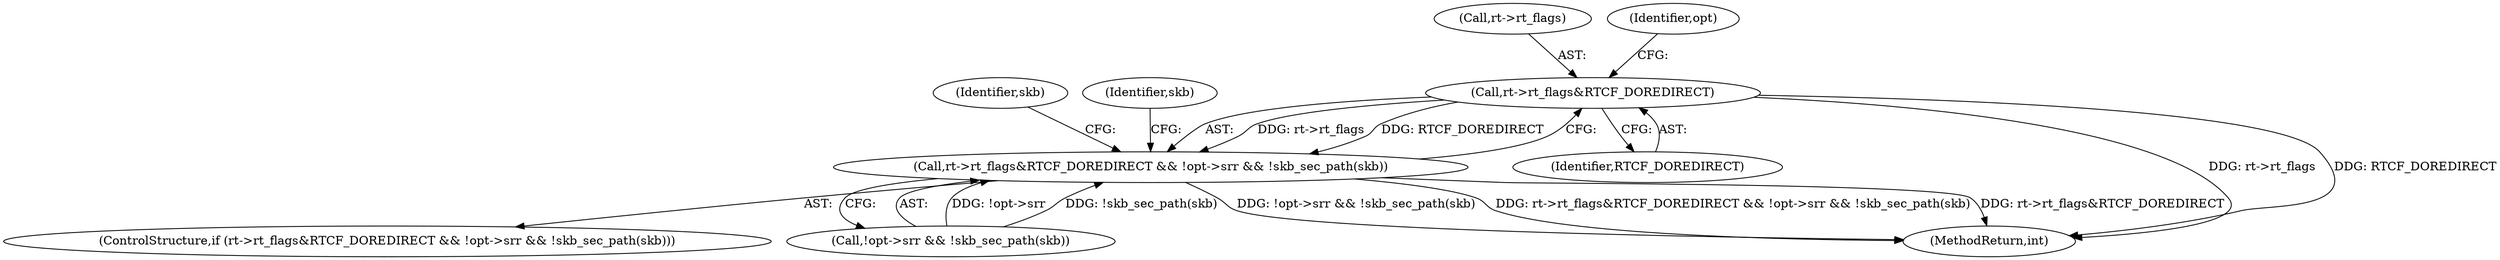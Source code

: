 digraph "1_linux_df4d92549f23e1c037e83323aff58a21b3de7fe0@pointer" {
"1000243" [label="(Call,rt->rt_flags&RTCF_DOREDIRECT)"];
"1000242" [label="(Call,rt->rt_flags&RTCF_DOREDIRECT && !opt->srr && !skb_sec_path(skb))"];
"1000247" [label="(Identifier,RTCF_DOREDIRECT)"];
"1000241" [label="(ControlStructure,if (rt->rt_flags&RTCF_DOREDIRECT && !opt->srr && !skb_sec_path(skb)))"];
"1000244" [label="(Call,rt->rt_flags)"];
"1000260" [label="(Identifier,skb)"];
"1000257" [label="(Identifier,skb)"];
"1000242" [label="(Call,rt->rt_flags&RTCF_DOREDIRECT && !opt->srr && !skb_sec_path(skb))"];
"1000251" [label="(Identifier,opt)"];
"1000248" [label="(Call,!opt->srr && !skb_sec_path(skb))"];
"1000243" [label="(Call,rt->rt_flags&RTCF_DOREDIRECT)"];
"1000305" [label="(MethodReturn,int)"];
"1000243" -> "1000242"  [label="AST: "];
"1000243" -> "1000247"  [label="CFG: "];
"1000244" -> "1000243"  [label="AST: "];
"1000247" -> "1000243"  [label="AST: "];
"1000251" -> "1000243"  [label="CFG: "];
"1000242" -> "1000243"  [label="CFG: "];
"1000243" -> "1000305"  [label="DDG: rt->rt_flags"];
"1000243" -> "1000305"  [label="DDG: RTCF_DOREDIRECT"];
"1000243" -> "1000242"  [label="DDG: rt->rt_flags"];
"1000243" -> "1000242"  [label="DDG: RTCF_DOREDIRECT"];
"1000242" -> "1000241"  [label="AST: "];
"1000242" -> "1000248"  [label="CFG: "];
"1000248" -> "1000242"  [label="AST: "];
"1000257" -> "1000242"  [label="CFG: "];
"1000260" -> "1000242"  [label="CFG: "];
"1000242" -> "1000305"  [label="DDG: !opt->srr && !skb_sec_path(skb)"];
"1000242" -> "1000305"  [label="DDG: rt->rt_flags&RTCF_DOREDIRECT && !opt->srr && !skb_sec_path(skb)"];
"1000242" -> "1000305"  [label="DDG: rt->rt_flags&RTCF_DOREDIRECT"];
"1000248" -> "1000242"  [label="DDG: !opt->srr"];
"1000248" -> "1000242"  [label="DDG: !skb_sec_path(skb)"];
}
